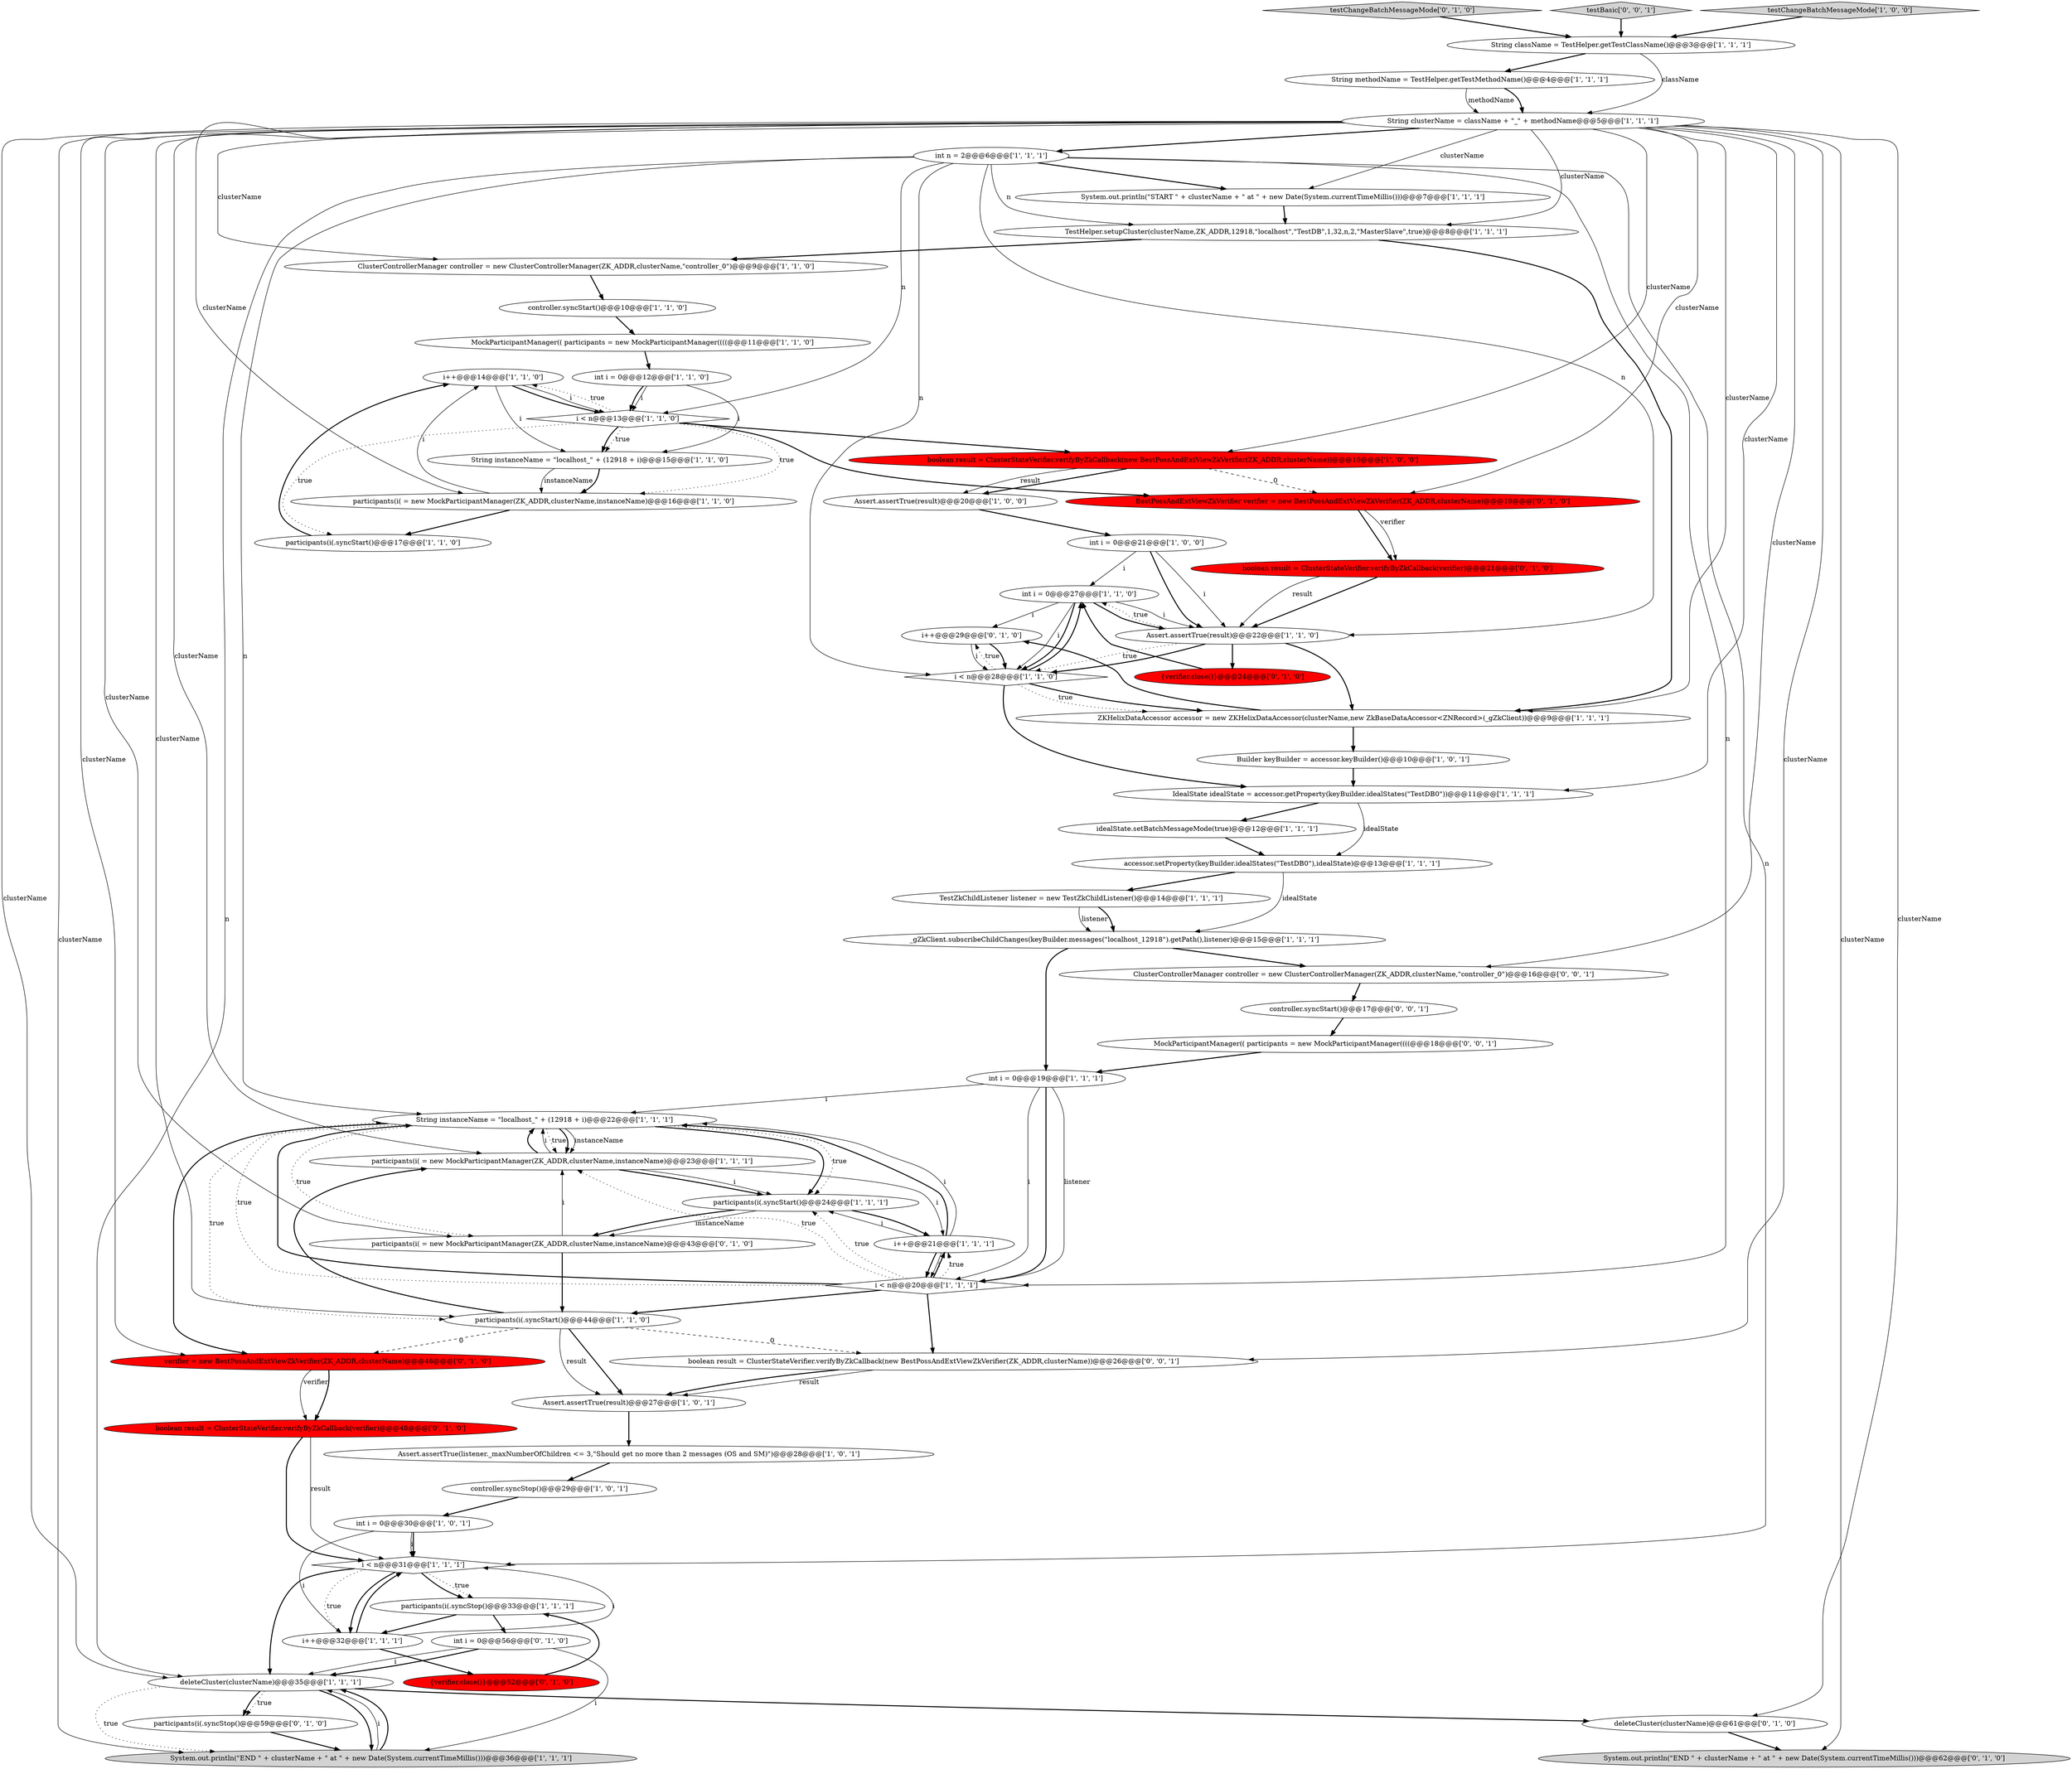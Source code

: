 digraph {
42 [style = filled, label = "i++@@@14@@@['1', '1', '0']", fillcolor = white, shape = ellipse image = "AAA0AAABBB1BBB"];
3 [style = filled, label = "int i = 0@@@19@@@['1', '1', '1']", fillcolor = white, shape = ellipse image = "AAA0AAABBB1BBB"];
59 [style = filled, label = "MockParticipantManager(( participants = new MockParticipantManager((((@@@18@@@['0', '0', '1']", fillcolor = white, shape = ellipse image = "AAA0AAABBB3BBB"];
62 [style = filled, label = "ClusterControllerManager controller = new ClusterControllerManager(ZK_ADDR,clusterName,\"controller_0\")@@@16@@@['0', '0', '1']", fillcolor = white, shape = ellipse image = "AAA0AAABBB3BBB"];
57 [style = filled, label = "int i = 0@@@56@@@['0', '1', '0']", fillcolor = white, shape = ellipse image = "AAA0AAABBB2BBB"];
23 [style = filled, label = "participants(i(.syncStop()@@@33@@@['1', '1', '1']", fillcolor = white, shape = ellipse image = "AAA0AAABBB1BBB"];
52 [style = filled, label = "verifier = new BestPossAndExtViewZkVerifier(ZK_ADDR,clusterName)@@@46@@@['0', '1', '0']", fillcolor = red, shape = ellipse image = "AAA1AAABBB2BBB"];
17 [style = filled, label = "deleteCluster(clusterName)@@@35@@@['1', '1', '1']", fillcolor = white, shape = ellipse image = "AAA0AAABBB1BBB"];
8 [style = filled, label = "i++@@@32@@@['1', '1', '1']", fillcolor = white, shape = ellipse image = "AAA0AAABBB1BBB"];
50 [style = filled, label = "participants(i(.syncStop()@@@59@@@['0', '1', '0']", fillcolor = white, shape = ellipse image = "AAA0AAABBB2BBB"];
22 [style = filled, label = "accessor.setProperty(keyBuilder.idealStates(\"TestDB0\"),idealState)@@@13@@@['1', '1', '1']", fillcolor = white, shape = ellipse image = "AAA0AAABBB1BBB"];
26 [style = filled, label = "int i = 0@@@21@@@['1', '0', '0']", fillcolor = white, shape = ellipse image = "AAA0AAABBB1BBB"];
32 [style = filled, label = "int i = 0@@@12@@@['1', '1', '0']", fillcolor = white, shape = ellipse image = "AAA0AAABBB1BBB"];
43 [style = filled, label = "ClusterControllerManager controller = new ClusterControllerManager(ZK_ADDR,clusterName,\"controller_0\")@@@9@@@['1', '1', '0']", fillcolor = white, shape = ellipse image = "AAA0AAABBB1BBB"];
14 [style = filled, label = "participants(i( = new MockParticipantManager(ZK_ADDR,clusterName,instanceName)@@@23@@@['1', '1', '1']", fillcolor = white, shape = ellipse image = "AAA0AAABBB1BBB"];
35 [style = filled, label = "String instanceName = \"localhost_\" + (12918 + i)@@@15@@@['1', '1', '0']", fillcolor = white, shape = ellipse image = "AAA0AAABBB1BBB"];
39 [style = filled, label = "participants(i(.syncStart()@@@24@@@['1', '1', '1']", fillcolor = white, shape = ellipse image = "AAA0AAABBB1BBB"];
15 [style = filled, label = "String methodName = TestHelper.getTestMethodName()@@@4@@@['1', '1', '1']", fillcolor = white, shape = ellipse image = "AAA0AAABBB1BBB"];
0 [style = filled, label = "int i = 0@@@27@@@['1', '1', '0']", fillcolor = white, shape = ellipse image = "AAA0AAABBB1BBB"];
31 [style = filled, label = "_gZkClient.subscribeChildChanges(keyBuilder.messages(\"localhost_12918\").getPath(),listener)@@@15@@@['1', '1', '1']", fillcolor = white, shape = ellipse image = "AAA0AAABBB1BBB"];
54 [style = filled, label = "deleteCluster(clusterName)@@@61@@@['0', '1', '0']", fillcolor = white, shape = ellipse image = "AAA0AAABBB2BBB"];
4 [style = filled, label = "participants(i(.syncStart()@@@44@@@['1', '1', '0']", fillcolor = white, shape = ellipse image = "AAA0AAABBB1BBB"];
48 [style = filled, label = "{verifier.close()}@@@24@@@['0', '1', '0']", fillcolor = red, shape = ellipse image = "AAA1AAABBB2BBB"];
55 [style = filled, label = "boolean result = ClusterStateVerifier.verifyByZkCallback(verifier)@@@48@@@['0', '1', '0']", fillcolor = red, shape = ellipse image = "AAA1AAABBB2BBB"];
47 [style = filled, label = "i++@@@29@@@['0', '1', '0']", fillcolor = white, shape = ellipse image = "AAA0AAABBB2BBB"];
20 [style = filled, label = "int n = 2@@@6@@@['1', '1', '1']", fillcolor = white, shape = ellipse image = "AAA0AAABBB1BBB"];
49 [style = filled, label = "testChangeBatchMessageMode['0', '1', '0']", fillcolor = lightgray, shape = diamond image = "AAA0AAABBB2BBB"];
9 [style = filled, label = "Assert.assertTrue(result)@@@27@@@['1', '0', '1']", fillcolor = white, shape = ellipse image = "AAA0AAABBB1BBB"];
18 [style = filled, label = "i < n@@@28@@@['1', '1', '0']", fillcolor = white, shape = diamond image = "AAA0AAABBB1BBB"];
61 [style = filled, label = "boolean result = ClusterStateVerifier.verifyByZkCallback(new BestPossAndExtViewZkVerifier(ZK_ADDR,clusterName))@@@26@@@['0', '0', '1']", fillcolor = white, shape = ellipse image = "AAA0AAABBB3BBB"];
38 [style = filled, label = "TestHelper.setupCluster(clusterName,ZK_ADDR,12918,\"localhost\",\"TestDB\",1,32,n,2,\"MasterSlave\",true)@@@8@@@['1', '1', '1']", fillcolor = white, shape = ellipse image = "AAA0AAABBB1BBB"];
6 [style = filled, label = "Builder keyBuilder = accessor.keyBuilder()@@@10@@@['1', '0', '1']", fillcolor = white, shape = ellipse image = "AAA0AAABBB1BBB"];
28 [style = filled, label = "String instanceName = \"localhost_\" + (12918 + i)@@@22@@@['1', '1', '1']", fillcolor = white, shape = ellipse image = "AAA0AAABBB1BBB"];
27 [style = filled, label = "Assert.assertTrue(listener._maxNumberOfChildren <= 3,\"Should get no more than 2 messages (OS and SM)\")@@@28@@@['1', '0', '1']", fillcolor = white, shape = ellipse image = "AAA0AAABBB1BBB"];
2 [style = filled, label = "System.out.println(\"END \" + clusterName + \" at \" + new Date(System.currentTimeMillis()))@@@36@@@['1', '1', '1']", fillcolor = lightgray, shape = ellipse image = "AAA0AAABBB1BBB"];
33 [style = filled, label = "TestZkChildListener listener = new TestZkChildListener()@@@14@@@['1', '1', '1']", fillcolor = white, shape = ellipse image = "AAA0AAABBB1BBB"];
60 [style = filled, label = "testBasic['0', '0', '1']", fillcolor = lightgray, shape = diamond image = "AAA0AAABBB3BBB"];
40 [style = filled, label = "i < n@@@13@@@['1', '1', '0']", fillcolor = white, shape = diamond image = "AAA0AAABBB1BBB"];
41 [style = filled, label = "Assert.assertTrue(result)@@@22@@@['1', '1', '0']", fillcolor = white, shape = ellipse image = "AAA0AAABBB1BBB"];
30 [style = filled, label = "Assert.assertTrue(result)@@@20@@@['1', '0', '0']", fillcolor = white, shape = ellipse image = "AAA0AAABBB1BBB"];
44 [style = filled, label = "MockParticipantManager(( participants = new MockParticipantManager((((@@@11@@@['1', '1', '0']", fillcolor = white, shape = ellipse image = "AAA0AAABBB1BBB"];
34 [style = filled, label = "idealState.setBatchMessageMode(true)@@@12@@@['1', '1', '1']", fillcolor = white, shape = ellipse image = "AAA0AAABBB1BBB"];
58 [style = filled, label = "controller.syncStart()@@@17@@@['0', '0', '1']", fillcolor = white, shape = ellipse image = "AAA0AAABBB3BBB"];
7 [style = filled, label = "controller.syncStop()@@@29@@@['1', '0', '1']", fillcolor = white, shape = ellipse image = "AAA0AAABBB1BBB"];
29 [style = filled, label = "i < n@@@31@@@['1', '1', '1']", fillcolor = white, shape = diamond image = "AAA0AAABBB1BBB"];
12 [style = filled, label = "participants(i(.syncStart()@@@17@@@['1', '1', '0']", fillcolor = white, shape = ellipse image = "AAA0AAABBB1BBB"];
16 [style = filled, label = "participants(i( = new MockParticipantManager(ZK_ADDR,clusterName,instanceName)@@@16@@@['1', '1', '0']", fillcolor = white, shape = ellipse image = "AAA0AAABBB1BBB"];
5 [style = filled, label = "testChangeBatchMessageMode['1', '0', '0']", fillcolor = lightgray, shape = diamond image = "AAA0AAABBB1BBB"];
19 [style = filled, label = "System.out.println(\"START \" + clusterName + \" at \" + new Date(System.currentTimeMillis()))@@@7@@@['1', '1', '1']", fillcolor = white, shape = ellipse image = "AAA0AAABBB1BBB"];
24 [style = filled, label = "i++@@@21@@@['1', '1', '1']", fillcolor = white, shape = ellipse image = "AAA0AAABBB1BBB"];
11 [style = filled, label = "String clusterName = className + \"_\" + methodName@@@5@@@['1', '1', '1']", fillcolor = white, shape = ellipse image = "AAA0AAABBB1BBB"];
10 [style = filled, label = "i < n@@@20@@@['1', '1', '1']", fillcolor = white, shape = diamond image = "AAA0AAABBB1BBB"];
45 [style = filled, label = "BestPossAndExtViewZkVerifier verifier = new BestPossAndExtViewZkVerifier(ZK_ADDR,clusterName)@@@19@@@['0', '1', '0']", fillcolor = red, shape = ellipse image = "AAA1AAABBB2BBB"];
51 [style = filled, label = "System.out.println(\"END \" + clusterName + \" at \" + new Date(System.currentTimeMillis()))@@@62@@@['0', '1', '0']", fillcolor = lightgray, shape = ellipse image = "AAA0AAABBB2BBB"];
1 [style = filled, label = "ZKHelixDataAccessor accessor = new ZKHelixDataAccessor(clusterName,new ZkBaseDataAccessor<ZNRecord>(_gZkClient))@@@9@@@['1', '1', '1']", fillcolor = white, shape = ellipse image = "AAA0AAABBB1BBB"];
53 [style = filled, label = "boolean result = ClusterStateVerifier.verifyByZkCallback(verifier)@@@21@@@['0', '1', '0']", fillcolor = red, shape = ellipse image = "AAA1AAABBB2BBB"];
56 [style = filled, label = "{verifier.close()}@@@52@@@['0', '1', '0']", fillcolor = red, shape = ellipse image = "AAA1AAABBB2BBB"];
37 [style = filled, label = "String className = TestHelper.getTestClassName()@@@3@@@['1', '1', '1']", fillcolor = white, shape = ellipse image = "AAA0AAABBB1BBB"];
36 [style = filled, label = "IdealState idealState = accessor.getProperty(keyBuilder.idealStates(\"TestDB0\"))@@@11@@@['1', '1', '1']", fillcolor = white, shape = ellipse image = "AAA0AAABBB1BBB"];
21 [style = filled, label = "boolean result = ClusterStateVerifier.verifyByZkCallback(new BestPossAndExtViewZkVerifier(ZK_ADDR,clusterName))@@@19@@@['1', '0', '0']", fillcolor = red, shape = ellipse image = "AAA1AAABBB1BBB"];
46 [style = filled, label = "participants(i( = new MockParticipantManager(ZK_ADDR,clusterName,instanceName)@@@43@@@['0', '1', '0']", fillcolor = white, shape = ellipse image = "AAA0AAABBB2BBB"];
25 [style = filled, label = "int i = 0@@@30@@@['1', '0', '1']", fillcolor = white, shape = ellipse image = "AAA0AAABBB1BBB"];
13 [style = filled, label = "controller.syncStart()@@@10@@@['1', '1', '0']", fillcolor = white, shape = ellipse image = "AAA0AAABBB1BBB"];
17->54 [style = bold, label=""];
16->42 [style = solid, label="i"];
0->18 [style = solid, label="i"];
22->31 [style = solid, label="idealState"];
46->14 [style = solid, label="i"];
20->38 [style = solid, label="n"];
10->24 [style = bold, label=""];
52->55 [style = solid, label="verifier"];
28->14 [style = dotted, label="true"];
39->24 [style = bold, label=""];
14->28 [style = bold, label=""];
50->2 [style = bold, label=""];
37->15 [style = bold, label=""];
12->42 [style = bold, label=""];
29->23 [style = dotted, label="true"];
52->55 [style = bold, label=""];
21->30 [style = bold, label=""];
25->29 [style = bold, label=""];
28->14 [style = bold, label=""];
23->57 [style = bold, label=""];
29->8 [style = dotted, label="true"];
3->28 [style = solid, label="i"];
17->50 [style = dotted, label="true"];
41->48 [style = bold, label=""];
11->1 [style = solid, label="clusterName"];
15->11 [style = bold, label=""];
28->52 [style = bold, label=""];
57->17 [style = solid, label="i"];
18->47 [style = dotted, label="true"];
27->7 [style = bold, label=""];
53->41 [style = bold, label=""];
33->31 [style = solid, label="listener"];
11->51 [style = solid, label="clusterName"];
11->45 [style = solid, label="clusterName"];
58->59 [style = bold, label=""];
17->2 [style = dotted, label="true"];
36->22 [style = solid, label="idealState"];
18->0 [style = bold, label=""];
5->37 [style = bold, label=""];
24->10 [style = bold, label=""];
24->28 [style = bold, label=""];
22->33 [style = bold, label=""];
11->46 [style = solid, label="clusterName"];
10->61 [style = bold, label=""];
55->29 [style = bold, label=""];
21->30 [style = solid, label="result"];
30->26 [style = bold, label=""];
10->39 [style = dotted, label="true"];
11->17 [style = solid, label="clusterName"];
11->54 [style = solid, label="clusterName"];
29->23 [style = bold, label=""];
23->8 [style = bold, label=""];
20->10 [style = solid, label="n"];
11->19 [style = solid, label="clusterName"];
42->40 [style = bold, label=""];
41->0 [style = dotted, label="true"];
21->45 [style = dashed, label="0"];
53->41 [style = solid, label="result"];
40->35 [style = dotted, label="true"];
43->13 [style = bold, label=""];
11->21 [style = solid, label="clusterName"];
3->10 [style = bold, label=""];
3->10 [style = solid, label="i"];
28->46 [style = dotted, label="true"];
26->0 [style = solid, label="i"];
17->2 [style = bold, label=""];
18->1 [style = bold, label=""];
46->4 [style = bold, label=""];
14->24 [style = solid, label="i"];
8->29 [style = solid, label="i"];
10->24 [style = dotted, label="true"];
44->32 [style = bold, label=""];
56->23 [style = bold, label=""];
4->52 [style = dashed, label="0"];
39->46 [style = solid, label="instanceName"];
31->3 [style = bold, label=""];
2->17 [style = solid, label="i"];
20->19 [style = bold, label=""];
14->39 [style = bold, label=""];
19->38 [style = bold, label=""];
0->47 [style = solid, label="i"];
40->21 [style = bold, label=""];
20->29 [style = solid, label="n"];
40->42 [style = dotted, label="true"];
2->17 [style = bold, label=""];
4->9 [style = bold, label=""];
35->16 [style = solid, label="instanceName"];
57->17 [style = bold, label=""];
4->14 [style = bold, label=""];
49->37 [style = bold, label=""];
29->17 [style = bold, label=""];
60->37 [style = bold, label=""];
40->35 [style = bold, label=""];
39->46 [style = bold, label=""];
11->16 [style = solid, label="clusterName"];
11->36 [style = solid, label="clusterName"];
11->62 [style = solid, label="clusterName"];
37->11 [style = solid, label="className"];
11->14 [style = solid, label="clusterName"];
10->28 [style = dotted, label="true"];
47->18 [style = bold, label=""];
11->4 [style = solid, label="clusterName"];
28->39 [style = bold, label=""];
18->1 [style = dotted, label="true"];
32->40 [style = solid, label="i"];
11->52 [style = solid, label="clusterName"];
32->35 [style = solid, label="i"];
11->38 [style = solid, label="clusterName"];
45->53 [style = bold, label=""];
20->17 [style = solid, label="n"];
47->18 [style = solid, label="i"];
55->29 [style = solid, label="result"];
20->40 [style = solid, label="n"];
3->10 [style = solid, label="listener"];
38->1 [style = bold, label=""];
61->9 [style = solid, label="result"];
0->41 [style = solid, label="i"];
9->27 [style = bold, label=""];
0->41 [style = bold, label=""];
4->9 [style = solid, label="result"];
26->41 [style = bold, label=""];
1->6 [style = bold, label=""];
17->50 [style = bold, label=""];
32->40 [style = bold, label=""];
45->53 [style = solid, label="verifier"];
28->4 [style = dotted, label="true"];
0->18 [style = bold, label=""];
59->3 [style = bold, label=""];
25->8 [style = solid, label="i"];
41->18 [style = bold, label=""];
28->14 [style = solid, label="instanceName"];
36->34 [style = bold, label=""];
20->18 [style = solid, label="n"];
38->43 [style = bold, label=""];
25->29 [style = solid, label="i"];
54->51 [style = bold, label=""];
11->20 [style = bold, label=""];
29->8 [style = bold, label=""];
8->56 [style = bold, label=""];
15->11 [style = solid, label="methodName"];
35->16 [style = bold, label=""];
10->28 [style = bold, label=""];
24->28 [style = solid, label="i"];
4->61 [style = dashed, label="0"];
42->40 [style = solid, label="i"];
24->10 [style = solid, label="i"];
13->44 [style = bold, label=""];
62->58 [style = bold, label=""];
41->18 [style = dotted, label="true"];
18->36 [style = bold, label=""];
40->16 [style = dotted, label="true"];
61->9 [style = bold, label=""];
41->1 [style = bold, label=""];
14->39 [style = solid, label="i"];
6->36 [style = bold, label=""];
24->39 [style = solid, label="i"];
48->0 [style = bold, label=""];
34->22 [style = bold, label=""];
11->61 [style = solid, label="clusterName"];
10->14 [style = dotted, label="true"];
1->47 [style = bold, label=""];
57->2 [style = solid, label="i"];
40->12 [style = dotted, label="true"];
11->2 [style = solid, label="clusterName"];
10->4 [style = bold, label=""];
33->31 [style = bold, label=""];
7->25 [style = bold, label=""];
40->45 [style = bold, label=""];
42->35 [style = solid, label="i"];
26->41 [style = solid, label="i"];
20->28 [style = solid, label="n"];
31->62 [style = bold, label=""];
28->39 [style = dotted, label="true"];
16->12 [style = bold, label=""];
8->29 [style = bold, label=""];
20->41 [style = solid, label="n"];
14->28 [style = solid, label="i"];
11->43 [style = solid, label="clusterName"];
}
